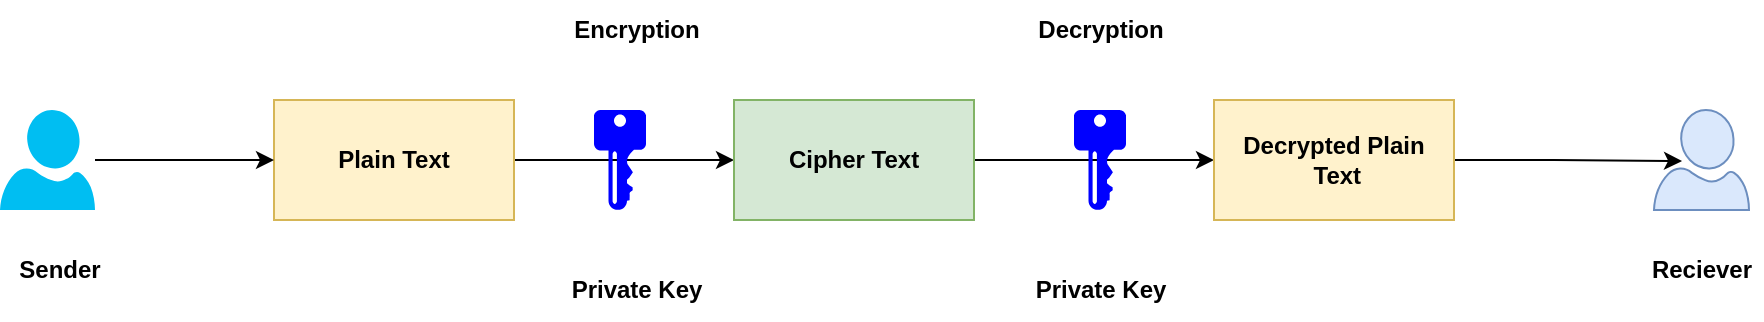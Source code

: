 <mxfile version="20.1.1" type="device"><diagram id="XUQvIwezrcj7fc_6Xs8e" name="Page-1"><mxGraphModel dx="1725" dy="421" grid="1" gridSize="10" guides="1" tooltips="1" connect="1" arrows="1" fold="1" page="1" pageScale="1" pageWidth="827" pageHeight="1169" math="0" shadow="0"><root><mxCell id="0"/><mxCell id="1" parent="0"/><mxCell id="DICI9X0lZ0Qh9lrSnhmH-4" style="edgeStyle=orthogonalEdgeStyle;rounded=0;orthogonalLoop=1;jettySize=auto;html=1;entryX=0;entryY=0.5;entryDx=0;entryDy=0;" edge="1" parent="1" source="DICI9X0lZ0Qh9lrSnhmH-1" target="DICI9X0lZ0Qh9lrSnhmH-2"><mxGeometry relative="1" as="geometry"/></mxCell><mxCell id="DICI9X0lZ0Qh9lrSnhmH-1" value="&lt;b&gt;Plain Text&lt;/b&gt;" style="rounded=0;whiteSpace=wrap;html=1;fillColor=#fff2cc;strokeColor=#d6b656;" vertex="1" parent="1"><mxGeometry x="90" y="140" width="120" height="60" as="geometry"/></mxCell><mxCell id="DICI9X0lZ0Qh9lrSnhmH-6" style="edgeStyle=orthogonalEdgeStyle;rounded=0;orthogonalLoop=1;jettySize=auto;html=1;entryX=0;entryY=0.5;entryDx=0;entryDy=0;" edge="1" parent="1" source="DICI9X0lZ0Qh9lrSnhmH-2" target="DICI9X0lZ0Qh9lrSnhmH-3"><mxGeometry relative="1" as="geometry"/></mxCell><mxCell id="DICI9X0lZ0Qh9lrSnhmH-2" value="&lt;b&gt;Cipher Text&lt;/b&gt;" style="rounded=0;whiteSpace=wrap;html=1;fillColor=#d5e8d4;strokeColor=#82b366;" vertex="1" parent="1"><mxGeometry x="320" y="140" width="120" height="60" as="geometry"/></mxCell><mxCell id="DICI9X0lZ0Qh9lrSnhmH-11" style="edgeStyle=orthogonalEdgeStyle;rounded=0;orthogonalLoop=1;jettySize=auto;html=1;entryX=0.295;entryY=0.51;entryDx=0;entryDy=0;entryPerimeter=0;" edge="1" parent="1" source="DICI9X0lZ0Qh9lrSnhmH-3" target="DICI9X0lZ0Qh9lrSnhmH-10"><mxGeometry relative="1" as="geometry"/></mxCell><mxCell id="DICI9X0lZ0Qh9lrSnhmH-3" value="&lt;b&gt;Decrypted Plain&lt;br&gt;&amp;nbsp;Text&lt;/b&gt;" style="rounded=0;whiteSpace=wrap;html=1;fillColor=#fff2cc;strokeColor=#d6b656;" vertex="1" parent="1"><mxGeometry x="560" y="140" width="120" height="60" as="geometry"/></mxCell><mxCell id="DICI9X0lZ0Qh9lrSnhmH-5" value="" style="sketch=0;aspect=fixed;pointerEvents=1;shadow=0;dashed=0;html=1;strokeColor=none;labelPosition=center;verticalLabelPosition=bottom;verticalAlign=top;align=center;fillColor=#0000FF;shape=mxgraph.mscae.enterprise.key_permissions" vertex="1" parent="1"><mxGeometry x="250" y="145" width="26" height="50" as="geometry"/></mxCell><mxCell id="DICI9X0lZ0Qh9lrSnhmH-7" value="" style="sketch=0;aspect=fixed;pointerEvents=1;shadow=0;dashed=0;html=1;strokeColor=none;labelPosition=center;verticalLabelPosition=bottom;verticalAlign=top;align=center;fillColor=#0000FF;shape=mxgraph.mscae.enterprise.key_permissions" vertex="1" parent="1"><mxGeometry x="490" y="145" width="26" height="50" as="geometry"/></mxCell><mxCell id="DICI9X0lZ0Qh9lrSnhmH-9" style="edgeStyle=orthogonalEdgeStyle;rounded=0;orthogonalLoop=1;jettySize=auto;html=1;entryX=0;entryY=0.5;entryDx=0;entryDy=0;" edge="1" parent="1" source="DICI9X0lZ0Qh9lrSnhmH-8" target="DICI9X0lZ0Qh9lrSnhmH-1"><mxGeometry relative="1" as="geometry"/></mxCell><mxCell id="DICI9X0lZ0Qh9lrSnhmH-8" value="" style="verticalLabelPosition=bottom;html=1;verticalAlign=top;align=center;strokeColor=none;fillColor=#00BEF2;shape=mxgraph.azure.user;" vertex="1" parent="1"><mxGeometry x="-47" y="145" width="47.5" height="50" as="geometry"/></mxCell><mxCell id="DICI9X0lZ0Qh9lrSnhmH-10" value="" style="verticalLabelPosition=bottom;html=1;verticalAlign=top;align=center;strokeColor=#6c8ebf;fillColor=#dae8fc;shape=mxgraph.azure.user;" vertex="1" parent="1"><mxGeometry x="780" y="145" width="47.5" height="50" as="geometry"/></mxCell><mxCell id="DICI9X0lZ0Qh9lrSnhmH-12" value="&lt;b&gt;Sender&lt;/b&gt;" style="text;html=1;strokeColor=none;fillColor=none;align=center;verticalAlign=middle;whiteSpace=wrap;rounded=0;" vertex="1" parent="1"><mxGeometry x="-47" y="210" width="60" height="30" as="geometry"/></mxCell><mxCell id="DICI9X0lZ0Qh9lrSnhmH-13" value="&lt;b&gt;Reciever&lt;/b&gt;" style="text;html=1;strokeColor=none;fillColor=none;align=center;verticalAlign=middle;whiteSpace=wrap;rounded=0;" vertex="1" parent="1"><mxGeometry x="773.75" y="210" width="60" height="30" as="geometry"/></mxCell><mxCell id="DICI9X0lZ0Qh9lrSnhmH-14" value="&lt;b&gt;Private Key&lt;/b&gt;" style="text;html=1;strokeColor=none;fillColor=none;align=center;verticalAlign=middle;whiteSpace=wrap;rounded=0;" vertex="1" parent="1"><mxGeometry x="233" y="220" width="77" height="30" as="geometry"/></mxCell><mxCell id="DICI9X0lZ0Qh9lrSnhmH-15" value="&lt;b&gt;Private Key&lt;/b&gt;" style="text;html=1;strokeColor=none;fillColor=none;align=center;verticalAlign=middle;whiteSpace=wrap;rounded=0;" vertex="1" parent="1"><mxGeometry x="464.5" y="220" width="77" height="30" as="geometry"/></mxCell><mxCell id="DICI9X0lZ0Qh9lrSnhmH-16" value="&lt;b&gt;Encryption&lt;/b&gt;" style="text;html=1;strokeColor=none;fillColor=none;align=center;verticalAlign=middle;whiteSpace=wrap;rounded=0;" vertex="1" parent="1"><mxGeometry x="233" y="90" width="77" height="30" as="geometry"/></mxCell><mxCell id="DICI9X0lZ0Qh9lrSnhmH-17" value="&lt;b&gt;Decryption&lt;/b&gt;" style="text;html=1;strokeColor=none;fillColor=none;align=center;verticalAlign=middle;whiteSpace=wrap;rounded=0;" vertex="1" parent="1"><mxGeometry x="464.5" y="90" width="77" height="30" as="geometry"/></mxCell></root></mxGraphModel></diagram></mxfile>